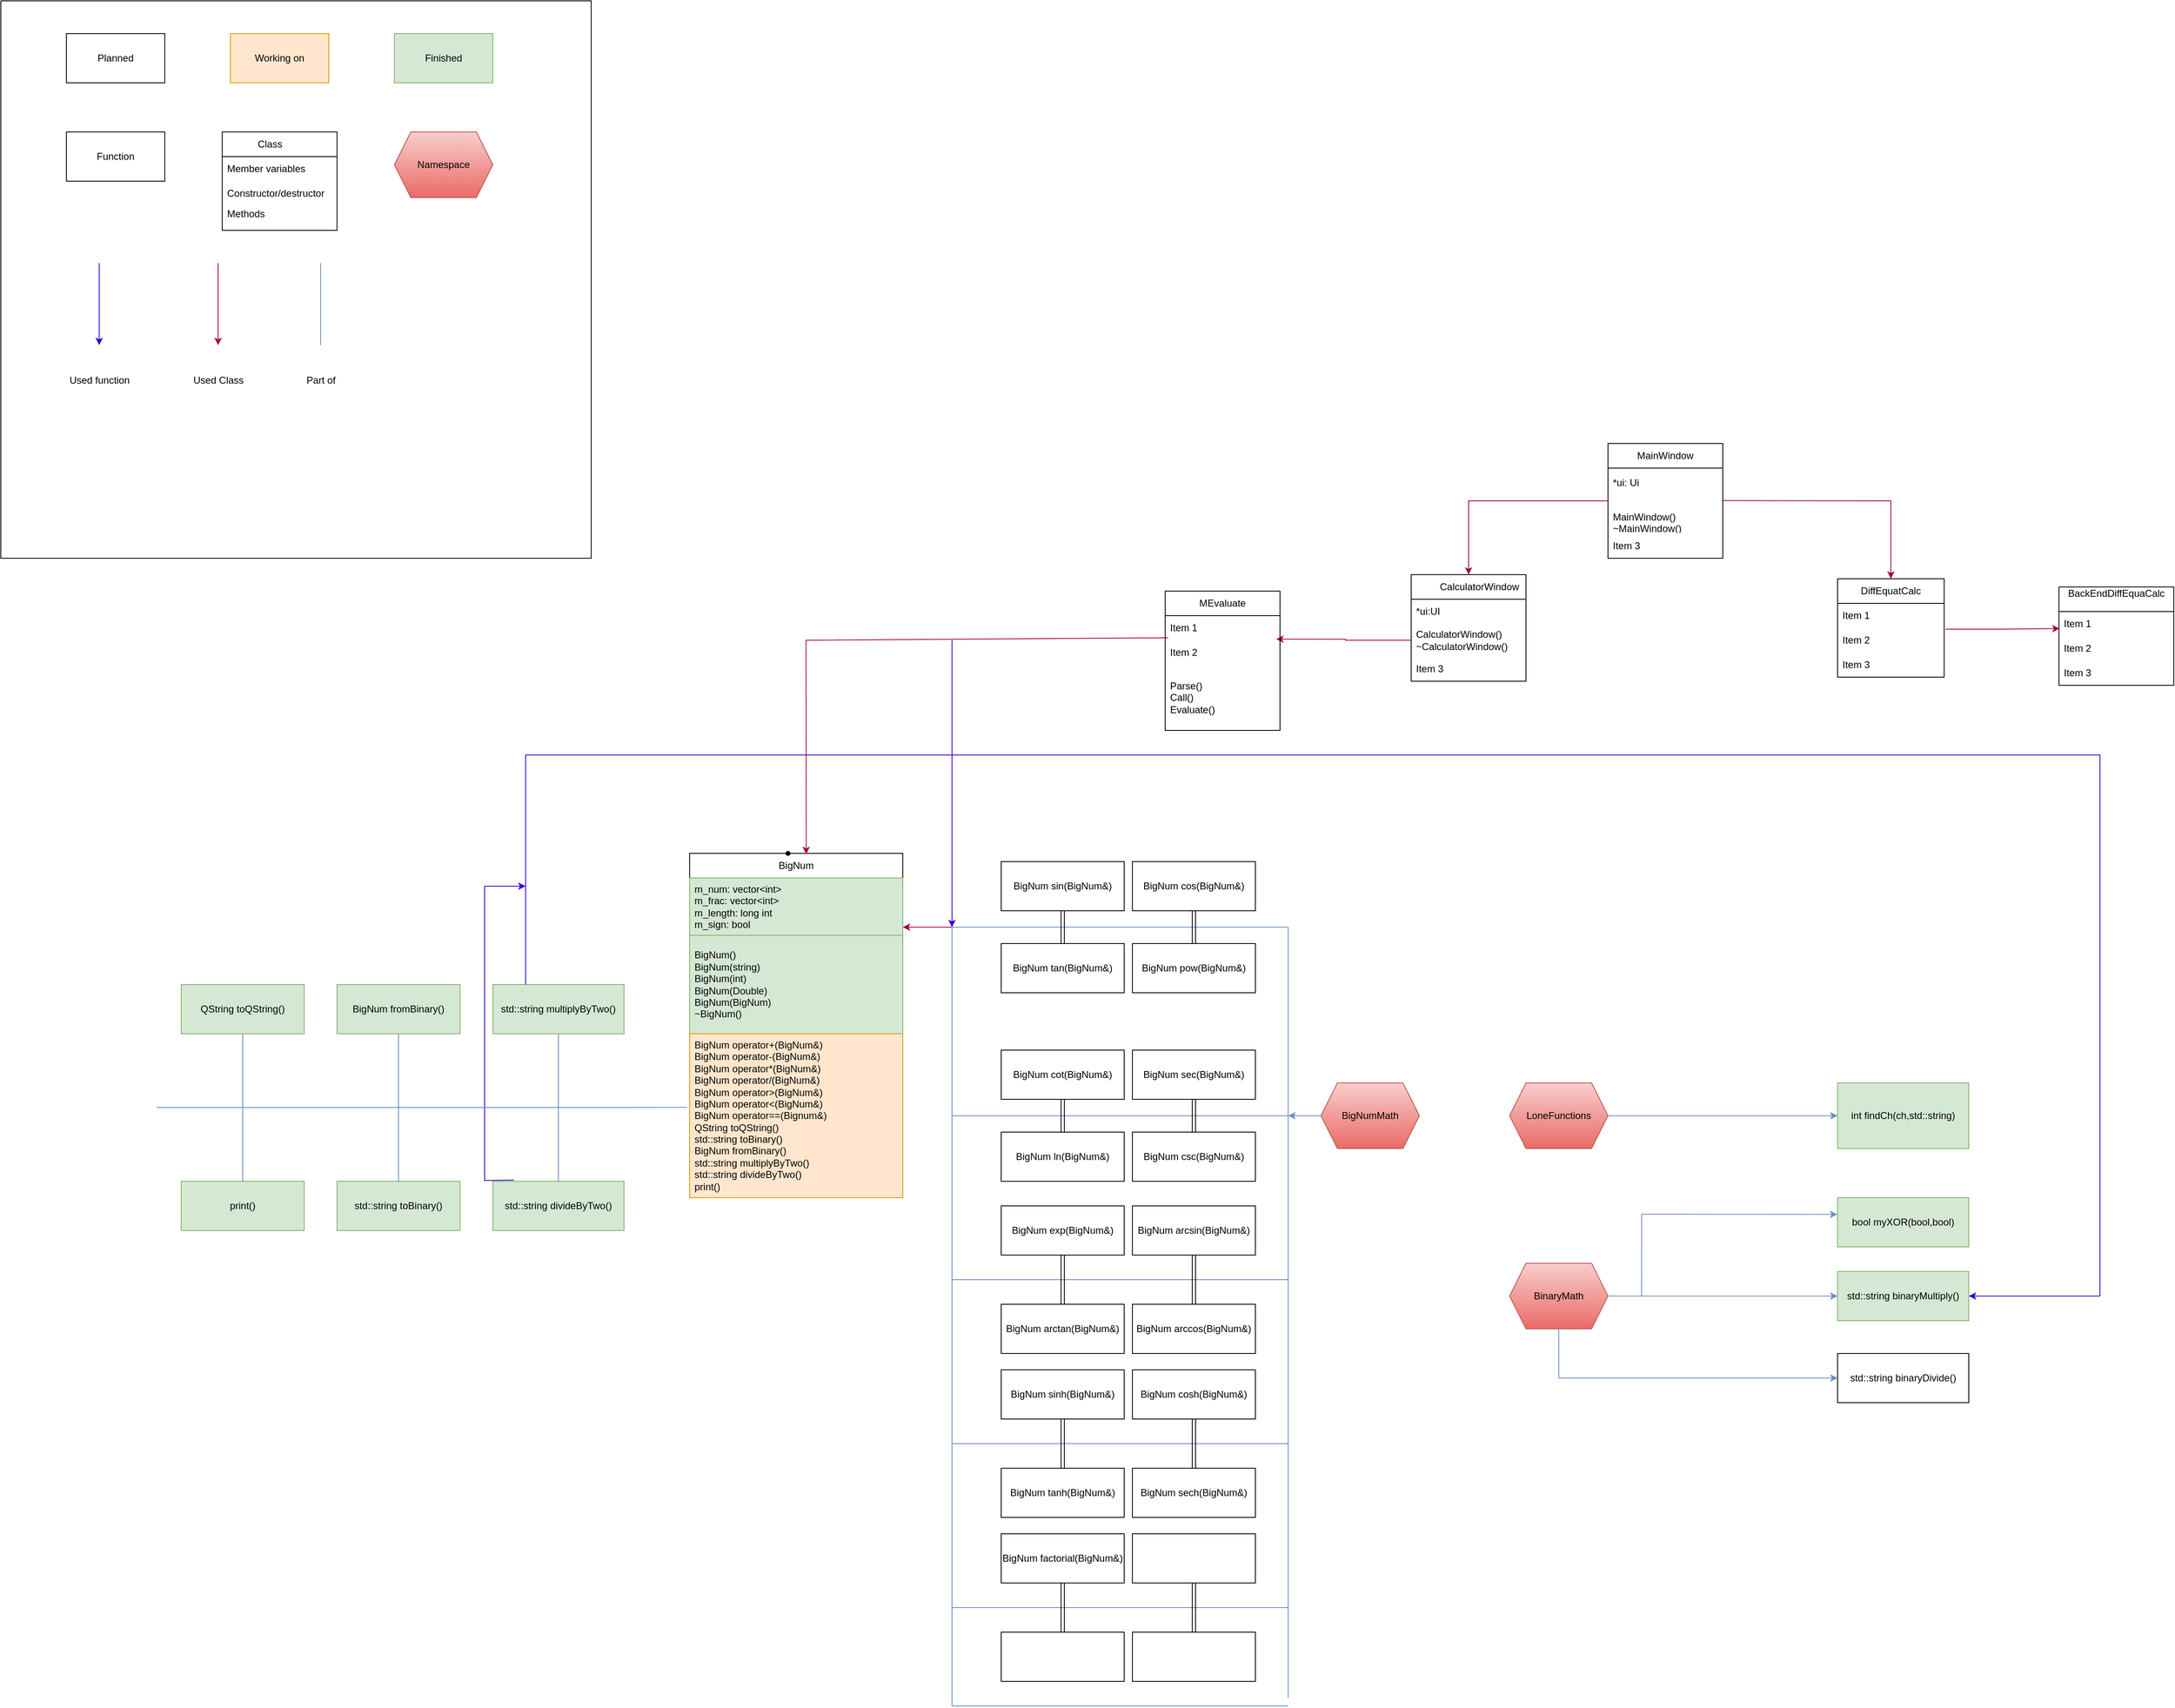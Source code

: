 <mxfile version="25.0.3">
  <diagram name="Page-1" id="wpjNXMdoYafT5c4S4e7b">
    <mxGraphModel dx="2973" dy="2438" grid="1" gridSize="10" guides="1" tooltips="1" connect="1" arrows="1" fold="1" page="1" pageScale="1" pageWidth="850" pageHeight="1100" background="none" math="0" shadow="0">
      <root>
        <mxCell id="0" />
        <mxCell id="1" parent="0" />
        <mxCell id="IW--40aOMqE-fzdoDW7e-1" value="BigNum" style="swimlane;fontStyle=0;childLayout=stackLayout;horizontal=1;startSize=30;horizontalStack=0;resizeParent=1;resizeParentMax=0;resizeLast=0;collapsible=1;marginBottom=0;whiteSpace=wrap;html=1;" vertex="1" parent="1">
          <mxGeometry x="120" y="120" width="260" height="220" as="geometry" />
        </mxCell>
        <mxCell id="IW--40aOMqE-fzdoDW7e-2" value="&lt;div&gt;m_num: vector&amp;lt;int&amp;gt;&lt;/div&gt;&lt;div&gt;m_frac: vector&amp;lt;int&amp;gt;&lt;br&gt;&lt;/div&gt;&lt;div&gt;m_length: long int&lt;/div&gt;&lt;div&gt;m_sign: bool&lt;br&gt;&lt;/div&gt;" style="text;strokeColor=#82b366;fillColor=#d5e8d4;align=left;verticalAlign=middle;spacingLeft=4;spacingRight=4;overflow=hidden;points=[[0,0.5],[1,0.5]];portConstraint=eastwest;rotatable=0;whiteSpace=wrap;html=1;" vertex="1" parent="IW--40aOMqE-fzdoDW7e-1">
          <mxGeometry y="30" width="260" height="70" as="geometry" />
        </mxCell>
        <mxCell id="IW--40aOMqE-fzdoDW7e-3" value="&lt;div&gt;BigNum()&lt;br&gt;&lt;/div&gt;&lt;div&gt;BigNum(string)&lt;/div&gt;&lt;div&gt;BigNum(int)&lt;/div&gt;&lt;div&gt;BigNum(Double)&lt;/div&gt;&lt;div&gt;BigNum(BigNum)&lt;br&gt;&lt;/div&gt;&lt;div&gt;~BigNum()&lt;br&gt;&lt;/div&gt;" style="text;strokeColor=#82b366;fillColor=#d5e8d4;align=left;verticalAlign=middle;spacingLeft=4;spacingRight=4;overflow=hidden;points=[[0,0.5],[1,0.5]];portConstraint=eastwest;rotatable=1;whiteSpace=wrap;html=1;movable=1;resizable=1;deletable=1;editable=1;locked=0;connectable=1;" vertex="1" parent="IW--40aOMqE-fzdoDW7e-1">
          <mxGeometry y="100" width="260" height="120" as="geometry" />
        </mxCell>
        <mxCell id="IW--40aOMqE-fzdoDW7e-9" value="BigNum sin(BigNum&amp;amp;)" style="rounded=0;whiteSpace=wrap;html=1;" vertex="1" parent="1">
          <mxGeometry x="500" y="130" width="150" height="60" as="geometry" />
        </mxCell>
        <mxCell id="IW--40aOMqE-fzdoDW7e-10" value="BigNum cos(BigNum&amp;amp;)" style="rounded=0;whiteSpace=wrap;html=1;" vertex="1" parent="1">
          <mxGeometry x="660" y="130" width="150" height="60" as="geometry" />
        </mxCell>
        <mxCell id="IW--40aOMqE-fzdoDW7e-11" value="BigNum tan(BigNum&amp;amp;)" style="rounded=0;whiteSpace=wrap;html=1;" vertex="1" parent="1">
          <mxGeometry x="500" y="230" width="150" height="60" as="geometry" />
        </mxCell>
        <mxCell id="IW--40aOMqE-fzdoDW7e-12" value="BigNum pow(BigNum&amp;amp;)" style="rounded=0;whiteSpace=wrap;html=1;" vertex="1" parent="1">
          <mxGeometry x="660" y="230" width="150" height="60" as="geometry" />
        </mxCell>
        <mxCell id="IW--40aOMqE-fzdoDW7e-19" value="" style="endArrow=none;html=1;rounded=0;fillColor=#dae8fc;strokeColor=#6c8ebf;" edge="1" parent="1">
          <mxGeometry width="50" height="50" relative="1" as="geometry">
            <mxPoint x="440" y="210" as="sourcePoint" />
            <mxPoint x="850" y="210" as="targetPoint" />
          </mxGeometry>
        </mxCell>
        <mxCell id="IW--40aOMqE-fzdoDW7e-20" value="" style="shape=link;html=1;rounded=0;exitX=0.5;exitY=1;exitDx=0;exitDy=0;" edge="1" parent="1" source="IW--40aOMqE-fzdoDW7e-9">
          <mxGeometry width="100" relative="1" as="geometry">
            <mxPoint x="370" y="390" as="sourcePoint" />
            <mxPoint x="575" y="210" as="targetPoint" />
          </mxGeometry>
        </mxCell>
        <mxCell id="IW--40aOMqE-fzdoDW7e-21" value="" style="shape=link;html=1;rounded=0;entryX=0.5;entryY=0;entryDx=0;entryDy=0;" edge="1" parent="1" target="IW--40aOMqE-fzdoDW7e-11">
          <mxGeometry width="100" relative="1" as="geometry">
            <mxPoint x="575" y="210" as="sourcePoint" />
            <mxPoint x="470" y="390" as="targetPoint" />
          </mxGeometry>
        </mxCell>
        <mxCell id="IW--40aOMqE-fzdoDW7e-22" value="" style="shape=link;html=1;rounded=0;exitX=0.5;exitY=1;exitDx=0;exitDy=0;entryX=0.5;entryY=0;entryDx=0;entryDy=0;" edge="1" parent="1" source="IW--40aOMqE-fzdoDW7e-10" target="IW--40aOMqE-fzdoDW7e-12">
          <mxGeometry width="100" relative="1" as="geometry">
            <mxPoint x="370" y="450" as="sourcePoint" />
            <mxPoint x="470" y="450" as="targetPoint" />
          </mxGeometry>
        </mxCell>
        <mxCell id="IW--40aOMqE-fzdoDW7e-23" value="BigNum cot(BigNum&amp;amp;)" style="rounded=0;whiteSpace=wrap;html=1;" vertex="1" parent="1">
          <mxGeometry x="500" y="360" width="150" height="60" as="geometry" />
        </mxCell>
        <mxCell id="IW--40aOMqE-fzdoDW7e-24" value="BigNum sec(BigNum&amp;amp;)" style="rounded=0;whiteSpace=wrap;html=1;" vertex="1" parent="1">
          <mxGeometry x="660" y="360" width="150" height="60" as="geometry" />
        </mxCell>
        <mxCell id="IW--40aOMqE-fzdoDW7e-25" value="BigNum ln(BigNum&amp;amp;)" style="rounded=0;whiteSpace=wrap;html=1;" vertex="1" parent="1">
          <mxGeometry x="500" y="460" width="150" height="60" as="geometry" />
        </mxCell>
        <mxCell id="IW--40aOMqE-fzdoDW7e-26" value="BigNum csc(BigNum&amp;amp;)" style="rounded=0;whiteSpace=wrap;html=1;" vertex="1" parent="1">
          <mxGeometry x="660" y="460" width="150" height="60" as="geometry" />
        </mxCell>
        <mxCell id="IW--40aOMqE-fzdoDW7e-27" value="" style="endArrow=none;html=1;rounded=0;fillColor=#dae8fc;strokeColor=#6c8ebf;" edge="1" parent="1">
          <mxGeometry width="50" height="50" relative="1" as="geometry">
            <mxPoint x="440" y="440" as="sourcePoint" />
            <mxPoint x="440" y="210" as="targetPoint" />
          </mxGeometry>
        </mxCell>
        <mxCell id="IW--40aOMqE-fzdoDW7e-28" value="" style="endArrow=none;html=1;rounded=0;fillColor=#dae8fc;strokeColor=#6c8ebf;" edge="1" parent="1">
          <mxGeometry width="50" height="50" relative="1" as="geometry">
            <mxPoint x="850" y="440" as="sourcePoint" />
            <mxPoint x="440" y="440" as="targetPoint" />
          </mxGeometry>
        </mxCell>
        <mxCell id="IW--40aOMqE-fzdoDW7e-29" value="" style="shape=link;html=1;rounded=0;entryX=0.5;entryY=1;entryDx=0;entryDy=0;exitX=0.5;exitY=0;exitDx=0;exitDy=0;" edge="1" parent="1" source="IW--40aOMqE-fzdoDW7e-25" target="IW--40aOMqE-fzdoDW7e-23">
          <mxGeometry width="100" relative="1" as="geometry">
            <mxPoint x="370" y="450" as="sourcePoint" />
            <mxPoint x="470" y="450" as="targetPoint" />
          </mxGeometry>
        </mxCell>
        <mxCell id="IW--40aOMqE-fzdoDW7e-30" value="" style="shape=link;html=1;rounded=0;exitX=0.5;exitY=1;exitDx=0;exitDy=0;entryX=0.5;entryY=0;entryDx=0;entryDy=0;" edge="1" parent="1" source="IW--40aOMqE-fzdoDW7e-24" target="IW--40aOMqE-fzdoDW7e-26">
          <mxGeometry width="100" relative="1" as="geometry">
            <mxPoint x="370" y="450" as="sourcePoint" />
            <mxPoint x="470" y="450" as="targetPoint" />
          </mxGeometry>
        </mxCell>
        <mxCell id="IW--40aOMqE-fzdoDW7e-31" value="" style="endArrow=none;html=1;rounded=0;fillColor=#dae8fc;strokeColor=#6c8ebf;" edge="1" parent="1">
          <mxGeometry width="50" height="50" relative="1" as="geometry">
            <mxPoint x="440" y="640" as="sourcePoint" />
            <mxPoint x="440" y="440" as="targetPoint" />
          </mxGeometry>
        </mxCell>
        <mxCell id="IW--40aOMqE-fzdoDW7e-32" value="" style="endArrow=none;html=1;rounded=0;fillColor=#dae8fc;strokeColor=#6c8ebf;" edge="1" parent="1">
          <mxGeometry width="50" height="50" relative="1" as="geometry">
            <mxPoint x="440" y="640" as="sourcePoint" />
            <mxPoint x="850" y="640" as="targetPoint" />
          </mxGeometry>
        </mxCell>
        <mxCell id="IW--40aOMqE-fzdoDW7e-33" value="BigNum exp(BigNum&amp;amp;)" style="rounded=0;whiteSpace=wrap;html=1;" vertex="1" parent="1">
          <mxGeometry x="500" y="550" width="150" height="60" as="geometry" />
        </mxCell>
        <mxCell id="IW--40aOMqE-fzdoDW7e-34" value="BigNum arcsin(BigNum&amp;amp;)" style="rounded=0;whiteSpace=wrap;html=1;" vertex="1" parent="1">
          <mxGeometry x="660" y="550" width="150" height="60" as="geometry" />
        </mxCell>
        <mxCell id="IW--40aOMqE-fzdoDW7e-35" value="BigNum arctan(BigNum&amp;amp;)" style="rounded=0;whiteSpace=wrap;html=1;" vertex="1" parent="1">
          <mxGeometry x="500" y="670" width="150" height="60" as="geometry" />
        </mxCell>
        <mxCell id="IW--40aOMqE-fzdoDW7e-36" value="BigNum arccos(BigNum&amp;amp;)" style="rounded=0;whiteSpace=wrap;html=1;" vertex="1" parent="1">
          <mxGeometry x="660" y="670" width="150" height="60" as="geometry" />
        </mxCell>
        <mxCell id="IW--40aOMqE-fzdoDW7e-37" value="" style="shape=link;html=1;rounded=0;exitX=0.5;exitY=0;exitDx=0;exitDy=0;entryX=0.5;entryY=1;entryDx=0;entryDy=0;" edge="1" parent="1" source="IW--40aOMqE-fzdoDW7e-35" target="IW--40aOMqE-fzdoDW7e-33">
          <mxGeometry width="100" relative="1" as="geometry">
            <mxPoint x="370" y="450" as="sourcePoint" />
            <mxPoint x="470" y="450" as="targetPoint" />
          </mxGeometry>
        </mxCell>
        <mxCell id="IW--40aOMqE-fzdoDW7e-38" value="" style="shape=link;html=1;rounded=0;entryX=0.5;entryY=0;entryDx=0;entryDy=0;exitX=0.5;exitY=1;exitDx=0;exitDy=0;" edge="1" parent="1" source="IW--40aOMqE-fzdoDW7e-34" target="IW--40aOMqE-fzdoDW7e-36">
          <mxGeometry width="100" relative="1" as="geometry">
            <mxPoint x="370" y="450" as="sourcePoint" />
            <mxPoint x="470" y="450" as="targetPoint" />
          </mxGeometry>
        </mxCell>
        <mxCell id="IW--40aOMqE-fzdoDW7e-39" value="" style="endArrow=none;html=1;rounded=0;fillColor=#dae8fc;strokeColor=#6c8ebf;" edge="1" parent="1">
          <mxGeometry width="50" height="50" relative="1" as="geometry">
            <mxPoint x="850" y="640" as="sourcePoint" />
            <mxPoint x="850" y="210" as="targetPoint" />
          </mxGeometry>
        </mxCell>
        <mxCell id="IW--40aOMqE-fzdoDW7e-40" value="" style="endArrow=none;html=1;rounded=0;" edge="1" parent="1" target="IW--40aOMqE-fzdoDW7e-41">
          <mxGeometry width="50" height="50" relative="1" as="geometry">
            <mxPoint x="880" y="440" as="sourcePoint" />
            <mxPoint x="850" y="440" as="targetPoint" />
          </mxGeometry>
        </mxCell>
        <mxCell id="IW--40aOMqE-fzdoDW7e-42" value="" style="edgeStyle=orthogonalEdgeStyle;rounded=0;orthogonalLoop=1;jettySize=auto;html=1;fillColor=#dae8fc;strokeColor=#6c8ebf;" edge="1" parent="1" source="IW--40aOMqE-fzdoDW7e-41">
          <mxGeometry relative="1" as="geometry">
            <mxPoint x="850" y="440" as="targetPoint" />
          </mxGeometry>
        </mxCell>
        <mxCell id="IW--40aOMqE-fzdoDW7e-41" value="&lt;div&gt;BigNumMath&lt;br&gt;&lt;/div&gt;" style="shape=hexagon;perimeter=hexagonPerimeter2;whiteSpace=wrap;html=1;fixedSize=1;fillColor=#f8cecc;gradientColor=#ea6b66;strokeColor=#b85450;" vertex="1" parent="1">
          <mxGeometry x="890" y="400" width="120" height="80" as="geometry" />
        </mxCell>
        <mxCell id="IW--40aOMqE-fzdoDW7e-43" value="" style="endArrow=none;html=1;rounded=0;fillColor=#dae8fc;strokeColor=#6c8ebf;" edge="1" parent="1">
          <mxGeometry width="50" height="50" relative="1" as="geometry">
            <mxPoint x="440" y="840" as="sourcePoint" />
            <mxPoint x="440" y="640" as="targetPoint" />
          </mxGeometry>
        </mxCell>
        <mxCell id="IW--40aOMqE-fzdoDW7e-4" value="&lt;div&gt;BigNum operator+(BigNum&amp;amp;)&lt;br&gt;&lt;/div&gt;&lt;div&gt;BigNum operator-(BigNum&amp;amp;)&lt;/div&gt;&lt;div&gt;BigNum operator*(BigNum&amp;amp;)&lt;/div&gt;&lt;div&gt;BigNum operator/(BigNum&amp;amp;)&lt;/div&gt;&lt;div&gt;BigNum operator&amp;gt;(BigNum&amp;amp;)&lt;/div&gt;&lt;div&gt;BigNum operator&amp;lt;(BigNum&amp;amp;)&lt;/div&gt;&lt;div&gt;BigNum operator==(Bignum&amp;amp;)&lt;br&gt;&lt;/div&gt;&lt;div&gt;QString toQString()&lt;/div&gt;&lt;div&gt;std::string toBinary()&lt;/div&gt;&lt;div&gt;BigNum fromBinary()&lt;br&gt;&lt;/div&gt;&lt;div&gt;std::string multiplyByTwo()&lt;/div&gt;&lt;div&gt;std::string divideByTwo()&lt;br&gt;&lt;/div&gt;&lt;div&gt;print()&lt;br&gt;&lt;/div&gt;" style="text;strokeColor=#d79b00;fillColor=#ffe6cc;align=left;verticalAlign=middle;spacingLeft=4;spacingRight=4;overflow=hidden;points=[[0,0.5],[1,0.5]];portConstraint=eastwest;rotatable=1;whiteSpace=wrap;html=1;movable=1;resizable=1;deletable=1;editable=1;locked=0;connectable=1;" vertex="1" parent="1">
          <mxGeometry x="120" y="340" width="260" height="200" as="geometry" />
        </mxCell>
        <mxCell id="IW--40aOMqE-fzdoDW7e-44" value="" style="endArrow=none;html=1;rounded=0;fillColor=#dae8fc;strokeColor=#6c8ebf;" edge="1" parent="1">
          <mxGeometry width="50" height="50" relative="1" as="geometry">
            <mxPoint x="440" y="840" as="sourcePoint" />
            <mxPoint x="850" y="840" as="targetPoint" />
          </mxGeometry>
        </mxCell>
        <mxCell id="IW--40aOMqE-fzdoDW7e-45" value="BigNum sinh(BigNum&amp;amp;)" style="rounded=0;whiteSpace=wrap;html=1;" vertex="1" parent="1">
          <mxGeometry x="500" y="750" width="150" height="60" as="geometry" />
        </mxCell>
        <mxCell id="IW--40aOMqE-fzdoDW7e-46" value="BigNum cosh(BigNum&amp;amp;)" style="rounded=0;whiteSpace=wrap;html=1;" vertex="1" parent="1">
          <mxGeometry x="660" y="750" width="150" height="60" as="geometry" />
        </mxCell>
        <mxCell id="IW--40aOMqE-fzdoDW7e-47" value="BigNum tanh(BigNum&amp;amp;)" style="rounded=0;whiteSpace=wrap;html=1;" vertex="1" parent="1">
          <mxGeometry x="500" y="870" width="150" height="60" as="geometry" />
        </mxCell>
        <mxCell id="IW--40aOMqE-fzdoDW7e-48" value="BigNum sech(BigNum&amp;amp;)" style="rounded=0;whiteSpace=wrap;html=1;" vertex="1" parent="1">
          <mxGeometry x="660" y="870" width="150" height="60" as="geometry" />
        </mxCell>
        <mxCell id="IW--40aOMqE-fzdoDW7e-49" value="" style="shape=link;html=1;rounded=0;exitX=0.5;exitY=0;exitDx=0;exitDy=0;entryX=0.5;entryY=1;entryDx=0;entryDy=0;" edge="1" parent="1" source="IW--40aOMqE-fzdoDW7e-47" target="IW--40aOMqE-fzdoDW7e-45">
          <mxGeometry width="100" relative="1" as="geometry">
            <mxPoint x="370" y="650" as="sourcePoint" />
            <mxPoint x="470" y="650" as="targetPoint" />
          </mxGeometry>
        </mxCell>
        <mxCell id="IW--40aOMqE-fzdoDW7e-50" value="" style="shape=link;html=1;rounded=0;entryX=0.5;entryY=0;entryDx=0;entryDy=0;exitX=0.5;exitY=1;exitDx=0;exitDy=0;" edge="1" parent="1" source="IW--40aOMqE-fzdoDW7e-46" target="IW--40aOMqE-fzdoDW7e-48">
          <mxGeometry width="100" relative="1" as="geometry">
            <mxPoint x="370" y="650" as="sourcePoint" />
            <mxPoint x="470" y="650" as="targetPoint" />
          </mxGeometry>
        </mxCell>
        <mxCell id="IW--40aOMqE-fzdoDW7e-51" value="" style="endArrow=none;html=1;rounded=0;fillColor=#dae8fc;strokeColor=#6c8ebf;" edge="1" parent="1">
          <mxGeometry width="50" height="50" relative="1" as="geometry">
            <mxPoint x="850" y="640" as="sourcePoint" />
            <mxPoint x="850" y="840" as="targetPoint" />
          </mxGeometry>
        </mxCell>
        <mxCell id="IW--40aOMqE-fzdoDW7e-64" value="" style="edgeStyle=orthogonalEdgeStyle;rounded=0;orthogonalLoop=1;jettySize=auto;html=1;fillColor=#d80073;strokeColor=#A50040;" edge="1" parent="1" source="IW--40aOMqE-fzdoDW7e-52" target="IW--40aOMqE-fzdoDW7e-60">
          <mxGeometry relative="1" as="geometry" />
        </mxCell>
        <mxCell id="IW--40aOMqE-fzdoDW7e-52" value="MainWindow" style="swimlane;fontStyle=0;childLayout=stackLayout;horizontal=1;startSize=30;horizontalStack=0;resizeParent=1;resizeParentMax=0;resizeLast=0;collapsible=1;marginBottom=0;whiteSpace=wrap;html=1;" vertex="1" parent="1">
          <mxGeometry x="1240" y="-380" width="140" height="140" as="geometry" />
        </mxCell>
        <mxCell id="IW--40aOMqE-fzdoDW7e-53" value="&lt;div&gt;*ui: Ui&lt;br&gt;&lt;/div&gt;&lt;div&gt;&lt;br&gt;&lt;/div&gt;" style="text;strokeColor=none;fillColor=none;align=left;verticalAlign=middle;spacingLeft=4;spacingRight=4;overflow=hidden;points=[[0,0.5],[1,0.5]];portConstraint=eastwest;rotatable=0;whiteSpace=wrap;html=1;" vertex="1" parent="IW--40aOMqE-fzdoDW7e-52">
          <mxGeometry y="30" width="140" height="50" as="geometry" />
        </mxCell>
        <mxCell id="IW--40aOMqE-fzdoDW7e-54" value="&lt;div&gt;MainWindow()&lt;/div&gt;&lt;div&gt;~MainWindow()&lt;br&gt;&lt;/div&gt;" style="text;strokeColor=none;fillColor=none;align=left;verticalAlign=middle;spacingLeft=4;spacingRight=4;overflow=hidden;points=[[0,0.5],[1,0.5]];portConstraint=eastwest;rotatable=0;whiteSpace=wrap;html=1;" vertex="1" parent="IW--40aOMqE-fzdoDW7e-52">
          <mxGeometry y="80" width="140" height="30" as="geometry" />
        </mxCell>
        <mxCell id="IW--40aOMqE-fzdoDW7e-55" value="Item 3" style="text;strokeColor=none;fillColor=none;align=left;verticalAlign=middle;spacingLeft=4;spacingRight=4;overflow=hidden;points=[[0,0.5],[1,0.5]];portConstraint=eastwest;rotatable=0;whiteSpace=wrap;html=1;" vertex="1" parent="IW--40aOMqE-fzdoDW7e-52">
          <mxGeometry y="110" width="140" height="30" as="geometry" />
        </mxCell>
        <mxCell id="IW--40aOMqE-fzdoDW7e-60" value="&lt;span style=&quot;white-space: pre;&quot;&gt;&#x9;&lt;/span&gt;CalculatorWindow" style="swimlane;fontStyle=0;childLayout=stackLayout;horizontal=1;startSize=30;horizontalStack=0;resizeParent=1;resizeParentMax=0;resizeLast=0;collapsible=1;marginBottom=0;whiteSpace=wrap;html=1;" vertex="1" parent="1">
          <mxGeometry x="1000" y="-220" width="140" height="130" as="geometry" />
        </mxCell>
        <mxCell id="IW--40aOMqE-fzdoDW7e-61" value="*ui:UI" style="text;strokeColor=none;fillColor=none;align=left;verticalAlign=middle;spacingLeft=4;spacingRight=4;overflow=hidden;points=[[0,0.5],[1,0.5]];portConstraint=eastwest;rotatable=0;whiteSpace=wrap;html=1;" vertex="1" parent="IW--40aOMqE-fzdoDW7e-60">
          <mxGeometry y="30" width="140" height="30" as="geometry" />
        </mxCell>
        <mxCell id="IW--40aOMqE-fzdoDW7e-62" value="&lt;div&gt;CalculatorWindow()&lt;/div&gt;&lt;div&gt;~CalculatorWindow()&lt;br&gt;&lt;/div&gt;" style="text;strokeColor=none;fillColor=none;align=left;verticalAlign=middle;spacingLeft=4;spacingRight=4;overflow=hidden;points=[[0,0.5],[1,0.5]];portConstraint=eastwest;rotatable=0;whiteSpace=wrap;html=1;" vertex="1" parent="IW--40aOMqE-fzdoDW7e-60">
          <mxGeometry y="60" width="140" height="40" as="geometry" />
        </mxCell>
        <mxCell id="IW--40aOMqE-fzdoDW7e-63" value="Item 3" style="text;strokeColor=none;fillColor=none;align=left;verticalAlign=middle;spacingLeft=4;spacingRight=4;overflow=hidden;points=[[0,0.5],[1,0.5]];portConstraint=eastwest;rotatable=0;whiteSpace=wrap;html=1;" vertex="1" parent="IW--40aOMqE-fzdoDW7e-60">
          <mxGeometry y="100" width="140" height="30" as="geometry" />
        </mxCell>
        <mxCell id="IW--40aOMqE-fzdoDW7e-66" value="" style="shape=waypoint;sketch=0;size=6;pointerEvents=1;points=[];fillColor=default;resizable=0;rotatable=0;perimeter=centerPerimeter;snapToPoint=1;fontStyle=0;startSize=30;" vertex="1" parent="1">
          <mxGeometry x="230" y="110" width="20" height="20" as="geometry" />
        </mxCell>
        <mxCell id="IW--40aOMqE-fzdoDW7e-76" value="" style="edgeStyle=orthogonalEdgeStyle;rounded=0;orthogonalLoop=1;jettySize=auto;html=1;fillColor=#d80073;strokeColor=#A50040;entryX=0.967;entryY=0.956;entryDx=0;entryDy=0;entryPerimeter=0;" edge="1" parent="1" source="IW--40aOMqE-fzdoDW7e-62" target="IW--40aOMqE-fzdoDW7e-181">
          <mxGeometry relative="1" as="geometry">
            <mxPoint x="845.0" y="-140" as="targetPoint" />
          </mxGeometry>
        </mxCell>
        <mxCell id="IW--40aOMqE-fzdoDW7e-78" value="" style="endArrow=classic;html=1;rounded=0;entryX=0.547;entryY=0.004;entryDx=0;entryDy=0;entryPerimeter=0;fillColor=#d80073;strokeColor=#A50040;exitX=0.026;exitY=-0.1;exitDx=0;exitDy=0;exitPerimeter=0;" edge="1" parent="1" source="IW--40aOMqE-fzdoDW7e-182" target="IW--40aOMqE-fzdoDW7e-1">
          <mxGeometry width="50" height="50" relative="1" as="geometry">
            <mxPoint x="690" y="-140" as="sourcePoint" />
            <mxPoint x="900" y="160" as="targetPoint" />
            <Array as="points">
              <mxPoint x="262" y="-140" />
            </Array>
          </mxGeometry>
        </mxCell>
        <mxCell id="IW--40aOMqE-fzdoDW7e-80" value="&lt;div&gt;&lt;br&gt;&lt;/div&gt;&lt;div&gt;LoneFunctions&lt;/div&gt;&lt;div&gt;&lt;br&gt;&lt;/div&gt;" style="shape=hexagon;perimeter=hexagonPerimeter2;whiteSpace=wrap;html=1;fixedSize=1;fillColor=#f8cecc;gradientColor=#ea6b66;strokeColor=#b85450;" vertex="1" parent="1">
          <mxGeometry x="1120" y="400" width="120" height="80" as="geometry" />
        </mxCell>
        <mxCell id="IW--40aOMqE-fzdoDW7e-81" value="int findCh(ch,std::string)" style="rounded=0;whiteSpace=wrap;html=1;fillColor=#d5e8d4;strokeColor=#82b366;" vertex="1" parent="1">
          <mxGeometry x="1520" y="400" width="160" height="80" as="geometry" />
        </mxCell>
        <mxCell id="IW--40aOMqE-fzdoDW7e-82" value="" style="edgeStyle=orthogonalEdgeStyle;rounded=0;orthogonalLoop=1;jettySize=auto;html=1;fillColor=#dae8fc;strokeColor=#6c8ebf;" edge="1" parent="1" source="IW--40aOMqE-fzdoDW7e-80" target="IW--40aOMqE-fzdoDW7e-81">
          <mxGeometry relative="1" as="geometry" />
        </mxCell>
        <mxCell id="IW--40aOMqE-fzdoDW7e-83" value="" style="endArrow=none;html=1;rounded=0;fillColor=#dae8fc;strokeColor=#6c8ebf;" edge="1" parent="1">
          <mxGeometry width="50" height="50" relative="1" as="geometry">
            <mxPoint x="440" y="1040" as="sourcePoint" />
            <mxPoint x="440" y="840" as="targetPoint" />
          </mxGeometry>
        </mxCell>
        <mxCell id="IW--40aOMqE-fzdoDW7e-84" value="" style="endArrow=none;html=1;rounded=0;fillColor=#dae8fc;strokeColor=#6c8ebf;" edge="1" parent="1">
          <mxGeometry width="50" height="50" relative="1" as="geometry">
            <mxPoint x="850" y="1150" as="sourcePoint" />
            <mxPoint x="850" y="840" as="targetPoint" />
          </mxGeometry>
        </mxCell>
        <mxCell id="IW--40aOMqE-fzdoDW7e-86" value="BigNum factorial(BigNum&amp;amp;)" style="rounded=0;whiteSpace=wrap;html=1;" vertex="1" parent="1">
          <mxGeometry x="500" y="950" width="150" height="60" as="geometry" />
        </mxCell>
        <mxCell id="IW--40aOMqE-fzdoDW7e-87" value="" style="rounded=0;whiteSpace=wrap;html=1;" vertex="1" parent="1">
          <mxGeometry x="660" y="950" width="150" height="60" as="geometry" />
        </mxCell>
        <mxCell id="IW--40aOMqE-fzdoDW7e-88" value="" style="endArrow=none;html=1;rounded=0;fillColor=#dae8fc;strokeColor=#6c8ebf;" edge="1" parent="1">
          <mxGeometry width="50" height="50" relative="1" as="geometry">
            <mxPoint x="440" y="1160" as="sourcePoint" />
            <mxPoint x="850" y="1160" as="targetPoint" />
          </mxGeometry>
        </mxCell>
        <mxCell id="IW--40aOMqE-fzdoDW7e-89" value="" style="rounded=0;whiteSpace=wrap;html=1;" vertex="1" parent="1">
          <mxGeometry x="500" y="1070" width="150" height="60" as="geometry" />
        </mxCell>
        <mxCell id="IW--40aOMqE-fzdoDW7e-90" value="" style="rounded=0;whiteSpace=wrap;html=1;" vertex="1" parent="1">
          <mxGeometry x="660" y="1070" width="150" height="60" as="geometry" />
        </mxCell>
        <mxCell id="IW--40aOMqE-fzdoDW7e-91" value="" style="endArrow=none;html=1;rounded=0;fillColor=#dae8fc;strokeColor=#6c8ebf;" edge="1" parent="1">
          <mxGeometry width="50" height="50" relative="1" as="geometry">
            <mxPoint x="440" y="1160" as="sourcePoint" />
            <mxPoint x="440" y="1040" as="targetPoint" />
            <Array as="points">
              <mxPoint x="440" y="1040" />
            </Array>
          </mxGeometry>
        </mxCell>
        <mxCell id="IW--40aOMqE-fzdoDW7e-93" value="" style="endArrow=none;html=1;rounded=0;fillColor=#dae8fc;strokeColor=#6c8ebf;" edge="1" parent="1">
          <mxGeometry width="50" height="50" relative="1" as="geometry">
            <mxPoint x="440" y="1040" as="sourcePoint" />
            <mxPoint x="850" y="1040" as="targetPoint" />
          </mxGeometry>
        </mxCell>
        <mxCell id="IW--40aOMqE-fzdoDW7e-94" value="" style="shape=link;html=1;rounded=0;exitX=0.5;exitY=1;exitDx=0;exitDy=0;entryX=0.5;entryY=0;entryDx=0;entryDy=0;" edge="1" parent="1" source="IW--40aOMqE-fzdoDW7e-86" target="IW--40aOMqE-fzdoDW7e-89">
          <mxGeometry width="100" relative="1" as="geometry">
            <mxPoint x="700" y="860" as="sourcePoint" />
            <mxPoint x="800" y="860" as="targetPoint" />
          </mxGeometry>
        </mxCell>
        <mxCell id="IW--40aOMqE-fzdoDW7e-95" value="" style="shape=link;html=1;rounded=0;exitX=0.5;exitY=1;exitDx=0;exitDy=0;entryX=0.5;entryY=0;entryDx=0;entryDy=0;" edge="1" parent="1" source="IW--40aOMqE-fzdoDW7e-87" target="IW--40aOMqE-fzdoDW7e-90">
          <mxGeometry width="100" relative="1" as="geometry">
            <mxPoint x="700" y="860" as="sourcePoint" />
            <mxPoint x="800" y="860" as="targetPoint" />
          </mxGeometry>
        </mxCell>
        <mxCell id="IW--40aOMqE-fzdoDW7e-118" value="DiffEquatCalc" style="swimlane;fontStyle=0;childLayout=stackLayout;horizontal=1;startSize=30;horizontalStack=0;resizeParent=1;resizeParentMax=0;resizeLast=0;collapsible=1;marginBottom=0;whiteSpace=wrap;html=1;" vertex="1" parent="1">
          <mxGeometry x="1520" y="-215" width="130" height="120" as="geometry" />
        </mxCell>
        <mxCell id="IW--40aOMqE-fzdoDW7e-119" value="Item 1" style="text;strokeColor=none;fillColor=none;align=left;verticalAlign=middle;spacingLeft=4;spacingRight=4;overflow=hidden;points=[[0,0.5],[1,0.5]];portConstraint=eastwest;rotatable=0;whiteSpace=wrap;html=1;" vertex="1" parent="IW--40aOMqE-fzdoDW7e-118">
          <mxGeometry y="30" width="130" height="30" as="geometry" />
        </mxCell>
        <mxCell id="IW--40aOMqE-fzdoDW7e-120" value="Item 2" style="text;strokeColor=none;fillColor=none;align=left;verticalAlign=middle;spacingLeft=4;spacingRight=4;overflow=hidden;points=[[0,0.5],[1,0.5]];portConstraint=eastwest;rotatable=0;whiteSpace=wrap;html=1;" vertex="1" parent="IW--40aOMqE-fzdoDW7e-118">
          <mxGeometry y="60" width="130" height="30" as="geometry" />
        </mxCell>
        <mxCell id="IW--40aOMqE-fzdoDW7e-121" value="Item 3" style="text;strokeColor=none;fillColor=none;align=left;verticalAlign=middle;spacingLeft=4;spacingRight=4;overflow=hidden;points=[[0,0.5],[1,0.5]];portConstraint=eastwest;rotatable=0;whiteSpace=wrap;html=1;" vertex="1" parent="IW--40aOMqE-fzdoDW7e-118">
          <mxGeometry y="90" width="130" height="30" as="geometry" />
        </mxCell>
        <mxCell id="IW--40aOMqE-fzdoDW7e-123" value="&lt;div&gt;BackEndDiffEquaCalc&lt;/div&gt;&lt;div&gt;&lt;br&gt;&lt;/div&gt;" style="swimlane;fontStyle=0;childLayout=stackLayout;horizontal=1;startSize=30;horizontalStack=0;resizeParent=1;resizeParentMax=0;resizeLast=0;collapsible=1;marginBottom=0;whiteSpace=wrap;html=1;" vertex="1" parent="1">
          <mxGeometry x="1790" y="-205" width="140" height="120" as="geometry" />
        </mxCell>
        <mxCell id="IW--40aOMqE-fzdoDW7e-124" value="Item 1" style="text;strokeColor=none;fillColor=none;align=left;verticalAlign=middle;spacingLeft=4;spacingRight=4;overflow=hidden;points=[[0,0.5],[1,0.5]];portConstraint=eastwest;rotatable=0;whiteSpace=wrap;html=1;" vertex="1" parent="IW--40aOMqE-fzdoDW7e-123">
          <mxGeometry y="30" width="140" height="30" as="geometry" />
        </mxCell>
        <mxCell id="IW--40aOMqE-fzdoDW7e-125" value="Item 2" style="text;strokeColor=none;fillColor=none;align=left;verticalAlign=middle;spacingLeft=4;spacingRight=4;overflow=hidden;points=[[0,0.5],[1,0.5]];portConstraint=eastwest;rotatable=0;whiteSpace=wrap;html=1;" vertex="1" parent="IW--40aOMqE-fzdoDW7e-123">
          <mxGeometry y="60" width="140" height="30" as="geometry" />
        </mxCell>
        <mxCell id="IW--40aOMqE-fzdoDW7e-126" value="Item 3" style="text;strokeColor=none;fillColor=none;align=left;verticalAlign=middle;spacingLeft=4;spacingRight=4;overflow=hidden;points=[[0,0.5],[1,0.5]];portConstraint=eastwest;rotatable=0;whiteSpace=wrap;html=1;" vertex="1" parent="IW--40aOMqE-fzdoDW7e-123">
          <mxGeometry y="90" width="140" height="30" as="geometry" />
        </mxCell>
        <mxCell id="IW--40aOMqE-fzdoDW7e-127" value="" style="edgeStyle=orthogonalEdgeStyle;rounded=0;orthogonalLoop=1;jettySize=auto;html=1;exitX=1.012;exitY=0.049;exitDx=0;exitDy=0;exitPerimeter=0;entryX=0.006;entryY=0.691;entryDx=0;entryDy=0;entryPerimeter=0;fillColor=#d80073;strokeColor=#A50040;" edge="1" parent="1" source="IW--40aOMqE-fzdoDW7e-120" target="IW--40aOMqE-fzdoDW7e-124">
          <mxGeometry relative="1" as="geometry" />
        </mxCell>
        <mxCell id="IW--40aOMqE-fzdoDW7e-128" value="" style="endArrow=classic;html=1;rounded=0;exitX=1;exitY=0.792;exitDx=0;exitDy=0;exitPerimeter=0;entryX=0.5;entryY=0;entryDx=0;entryDy=0;fillColor=#d80073;strokeColor=#A50040;" edge="1" parent="1" source="IW--40aOMqE-fzdoDW7e-53" target="IW--40aOMqE-fzdoDW7e-118">
          <mxGeometry width="50" height="50" relative="1" as="geometry">
            <mxPoint x="1250" y="150" as="sourcePoint" />
            <mxPoint x="1300" y="100" as="targetPoint" />
            <Array as="points">
              <mxPoint x="1585" y="-310" />
            </Array>
          </mxGeometry>
        </mxCell>
        <mxCell id="IW--40aOMqE-fzdoDW7e-132" value="std::string binaryMultiply()" style="rounded=0;whiteSpace=wrap;html=1;fillColor=#d5e8d4;strokeColor=#82b366;" vertex="1" parent="1">
          <mxGeometry x="1520" y="630" width="160" height="60" as="geometry" />
        </mxCell>
        <mxCell id="IW--40aOMqE-fzdoDW7e-133" value="" style="endArrow=none;html=1;rounded=0;exitX=-0.012;exitY=0.449;exitDx=0;exitDy=0;exitPerimeter=0;fillColor=#dae8fc;strokeColor=#6c8ebf;" edge="1" parent="1" source="IW--40aOMqE-fzdoDW7e-4">
          <mxGeometry width="50" height="50" relative="1" as="geometry">
            <mxPoint x="590" y="430" as="sourcePoint" />
            <mxPoint x="-40" y="430" as="targetPoint" />
            <Array as="points">
              <mxPoint x="30" y="430" />
            </Array>
          </mxGeometry>
        </mxCell>
        <mxCell id="IW--40aOMqE-fzdoDW7e-134" value="" style="endArrow=none;html=1;rounded=0;entryX=0.5;entryY=1;entryDx=0;entryDy=0;fillColor=#dae8fc;strokeColor=#6c8ebf;" edge="1" parent="1" target="IW--40aOMqE-fzdoDW7e-136">
          <mxGeometry width="50" height="50" relative="1" as="geometry">
            <mxPoint x="-40" y="430" as="sourcePoint" />
            <mxPoint x="-20" y="360" as="targetPoint" />
          </mxGeometry>
        </mxCell>
        <mxCell id="IW--40aOMqE-fzdoDW7e-135" value="" style="endArrow=none;html=1;rounded=0;fillColor=#dae8fc;strokeColor=#6c8ebf;" edge="1" parent="1">
          <mxGeometry width="50" height="50" relative="1" as="geometry">
            <mxPoint x="-40" y="430" as="sourcePoint" />
            <mxPoint x="-40" y="520" as="targetPoint" />
          </mxGeometry>
        </mxCell>
        <mxCell id="IW--40aOMqE-fzdoDW7e-136" value="&lt;div&gt;std::string multiplyByTwo()&lt;/div&gt;" style="rounded=0;whiteSpace=wrap;html=1;fillColor=#d5e8d4;strokeColor=#82b366;" vertex="1" parent="1">
          <mxGeometry x="-120" y="280" width="160" height="60" as="geometry" />
        </mxCell>
        <mxCell id="IW--40aOMqE-fzdoDW7e-137" value="std::string divideByTwo()" style="rounded=0;whiteSpace=wrap;html=1;fillColor=#d5e8d4;strokeColor=#82b366;" vertex="1" parent="1">
          <mxGeometry x="-120" y="520" width="160" height="60" as="geometry" />
        </mxCell>
        <mxCell id="IW--40aOMqE-fzdoDW7e-140" value="" style="endArrow=classic;html=1;rounded=0;exitX=0.25;exitY=0;exitDx=0;exitDy=0;fillColor=#6a00ff;strokeColor=#3700CC;entryX=1;entryY=0.5;entryDx=0;entryDy=0;" edge="1" parent="1" source="IW--40aOMqE-fzdoDW7e-136" target="IW--40aOMqE-fzdoDW7e-132">
          <mxGeometry width="50" height="50" relative="1" as="geometry">
            <mxPoint x="360" y="470" as="sourcePoint" />
            <mxPoint x="1840" y="650" as="targetPoint" />
            <Array as="points">
              <mxPoint x="-80" />
              <mxPoint x="1840" />
              <mxPoint x="1840" y="660" />
            </Array>
          </mxGeometry>
        </mxCell>
        <mxCell id="IW--40aOMqE-fzdoDW7e-141" value="" style="endArrow=classic;html=1;rounded=0;exitX=0.161;exitY=-0.025;exitDx=0;exitDy=0;exitPerimeter=0;fillColor=#6a00ff;strokeColor=#3700CC;" edge="1" parent="1" source="IW--40aOMqE-fzdoDW7e-137">
          <mxGeometry width="50" height="50" relative="1" as="geometry">
            <mxPoint x="210" y="350" as="sourcePoint" />
            <mxPoint x="-80" y="160" as="targetPoint" />
            <Array as="points">
              <mxPoint x="-130" y="519" />
              <mxPoint x="-130" y="160" />
            </Array>
          </mxGeometry>
        </mxCell>
        <mxCell id="IW--40aOMqE-fzdoDW7e-143" value="BigNum fromBinary()" style="rounded=0;whiteSpace=wrap;html=1;fillColor=#d5e8d4;strokeColor=#82b366;" vertex="1" parent="1">
          <mxGeometry x="-310" y="280" width="150" height="60" as="geometry" />
        </mxCell>
        <mxCell id="IW--40aOMqE-fzdoDW7e-144" value="&lt;div&gt;std::string toBinary()&lt;/div&gt;" style="rounded=0;whiteSpace=wrap;html=1;fillColor=#d5e8d4;strokeColor=#82b366;" vertex="1" parent="1">
          <mxGeometry x="-310" y="520" width="150" height="60" as="geometry" />
        </mxCell>
        <mxCell id="IW--40aOMqE-fzdoDW7e-145" value="" style="endArrow=none;html=1;rounded=0;exitX=0.5;exitY=1;exitDx=0;exitDy=0;entryX=0.5;entryY=0;entryDx=0;entryDy=0;fillColor=#dae8fc;strokeColor=#6c8ebf;" edge="1" parent="1" source="IW--40aOMqE-fzdoDW7e-143" target="IW--40aOMqE-fzdoDW7e-144">
          <mxGeometry width="50" height="50" relative="1" as="geometry">
            <mxPoint x="90" y="450" as="sourcePoint" />
            <mxPoint x="140" y="400" as="targetPoint" />
          </mxGeometry>
        </mxCell>
        <mxCell id="IW--40aOMqE-fzdoDW7e-146" value="" style="endArrow=none;html=1;rounded=0;fillColor=#dae8fc;strokeColor=#6c8ebf;" edge="1" parent="1">
          <mxGeometry width="50" height="50" relative="1" as="geometry">
            <mxPoint x="-40" y="430" as="sourcePoint" />
            <mxPoint x="-530" y="430" as="targetPoint" />
          </mxGeometry>
        </mxCell>
        <mxCell id="IW--40aOMqE-fzdoDW7e-148" value="&lt;div&gt;QString toQString()&lt;/div&gt;" style="rounded=0;whiteSpace=wrap;html=1;fillColor=#d5e8d4;strokeColor=#82b366;" vertex="1" parent="1">
          <mxGeometry x="-500" y="280" width="150" height="60" as="geometry" />
        </mxCell>
        <mxCell id="IW--40aOMqE-fzdoDW7e-149" value="&lt;div&gt;print()&lt;br&gt;&lt;/div&gt;" style="rounded=0;whiteSpace=wrap;html=1;fillColor=#d5e8d4;strokeColor=#82b366;" vertex="1" parent="1">
          <mxGeometry x="-500" y="520" width="150" height="60" as="geometry" />
        </mxCell>
        <mxCell id="IW--40aOMqE-fzdoDW7e-150" value="" style="endArrow=none;html=1;rounded=0;exitX=0.5;exitY=1;exitDx=0;exitDy=0;entryX=0.5;entryY=0;entryDx=0;entryDy=0;fillColor=#dae8fc;strokeColor=#6c8ebf;" edge="1" parent="1" source="IW--40aOMqE-fzdoDW7e-148" target="IW--40aOMqE-fzdoDW7e-149">
          <mxGeometry width="50" height="50" relative="1" as="geometry">
            <mxPoint x="-100" y="450" as="sourcePoint" />
            <mxPoint x="-50" y="400" as="targetPoint" />
          </mxGeometry>
        </mxCell>
        <mxCell id="IW--40aOMqE-fzdoDW7e-152" value="&lt;div&gt;&lt;br&gt;&lt;/div&gt;&lt;div&gt;BinaryMath&lt;/div&gt;&lt;div&gt;&lt;br&gt;&lt;/div&gt;" style="shape=hexagon;perimeter=hexagonPerimeter2;whiteSpace=wrap;html=1;fixedSize=1;fillColor=#f8cecc;strokeColor=#b85450;gradientColor=#ea6b66;" vertex="1" parent="1">
          <mxGeometry x="1120" y="620" width="120" height="80" as="geometry" />
        </mxCell>
        <mxCell id="IW--40aOMqE-fzdoDW7e-155" value="" style="endArrow=classic;html=1;rounded=0;exitX=1;exitY=0.5;exitDx=0;exitDy=0;entryX=0;entryY=0.5;entryDx=0;entryDy=0;fillColor=#dae8fc;strokeColor=#6c8ebf;" edge="1" parent="1" source="IW--40aOMqE-fzdoDW7e-152" target="IW--40aOMqE-fzdoDW7e-132">
          <mxGeometry width="50" height="50" relative="1" as="geometry">
            <mxPoint x="1030" y="520" as="sourcePoint" />
            <mxPoint x="1080" y="470" as="targetPoint" />
          </mxGeometry>
        </mxCell>
        <mxCell id="IW--40aOMqE-fzdoDW7e-157" value="std::string binaryDivide()" style="rounded=0;whiteSpace=wrap;html=1;" vertex="1" parent="1">
          <mxGeometry x="1520" y="730" width="160" height="60" as="geometry" />
        </mxCell>
        <mxCell id="IW--40aOMqE-fzdoDW7e-158" value="" style="endArrow=classic;html=1;rounded=0;exitX=0.5;exitY=1;exitDx=0;exitDy=0;entryX=0;entryY=0.5;entryDx=0;entryDy=0;fillColor=#dae8fc;strokeColor=#6c8ebf;" edge="1" parent="1" source="IW--40aOMqE-fzdoDW7e-152" target="IW--40aOMqE-fzdoDW7e-157">
          <mxGeometry width="50" height="50" relative="1" as="geometry">
            <mxPoint x="1050" y="500" as="sourcePoint" />
            <mxPoint x="1100" y="450" as="targetPoint" />
            <Array as="points">
              <mxPoint x="1180" y="760" />
            </Array>
          </mxGeometry>
        </mxCell>
        <mxCell id="IW--40aOMqE-fzdoDW7e-159" value="&lt;div&gt;Planned&lt;/div&gt;" style="rounded=0;whiteSpace=wrap;html=1;" vertex="1" parent="1">
          <mxGeometry x="-640" y="-880" width="120" height="60" as="geometry" />
        </mxCell>
        <mxCell id="IW--40aOMqE-fzdoDW7e-160" value="&lt;div&gt;Working on&lt;/div&gt;" style="rounded=0;whiteSpace=wrap;html=1;fillColor=#ffe6cc;strokeColor=#d79b00;" vertex="1" parent="1">
          <mxGeometry x="-440" y="-880" width="120" height="60" as="geometry" />
        </mxCell>
        <mxCell id="IW--40aOMqE-fzdoDW7e-161" value="&lt;div&gt;Finished&lt;/div&gt;" style="rounded=0;whiteSpace=wrap;html=1;fillColor=#d5e8d4;strokeColor=#82b366;" vertex="1" parent="1">
          <mxGeometry x="-240" y="-880" width="120" height="60" as="geometry" />
        </mxCell>
        <mxCell id="IW--40aOMqE-fzdoDW7e-162" value="&lt;div&gt;Function&lt;/div&gt;" style="rounded=0;whiteSpace=wrap;html=1;" vertex="1" parent="1">
          <mxGeometry x="-640" y="-760" width="120" height="60" as="geometry" />
        </mxCell>
        <mxCell id="IW--40aOMqE-fzdoDW7e-163" value="Class&lt;span style=&quot;white-space: pre;&quot;&gt;&#x9;&lt;/span&gt;" style="swimlane;fontStyle=0;childLayout=stackLayout;horizontal=1;startSize=30;horizontalStack=0;resizeParent=1;resizeParentMax=0;resizeLast=0;collapsible=1;marginBottom=0;whiteSpace=wrap;html=1;" vertex="1" parent="1">
          <mxGeometry x="-450" y="-760" width="140" height="120" as="geometry" />
        </mxCell>
        <mxCell id="IW--40aOMqE-fzdoDW7e-164" value="Member variables" style="text;strokeColor=none;fillColor=none;align=left;verticalAlign=middle;spacingLeft=4;spacingRight=4;overflow=hidden;points=[[0,0.5],[1,0.5]];portConstraint=eastwest;rotatable=0;whiteSpace=wrap;html=1;" vertex="1" parent="IW--40aOMqE-fzdoDW7e-163">
          <mxGeometry y="30" width="140" height="30" as="geometry" />
        </mxCell>
        <mxCell id="IW--40aOMqE-fzdoDW7e-165" value="Constructor/destructor" style="text;strokeColor=none;fillColor=none;align=left;verticalAlign=middle;spacingLeft=4;spacingRight=4;overflow=hidden;points=[[0,0.5],[1,0.5]];portConstraint=eastwest;rotatable=0;whiteSpace=wrap;html=1;" vertex="1" parent="IW--40aOMqE-fzdoDW7e-163">
          <mxGeometry y="60" width="140" height="30" as="geometry" />
        </mxCell>
        <mxCell id="IW--40aOMqE-fzdoDW7e-166" value="&lt;div&gt;Methods&lt;/div&gt;&lt;div&gt;&lt;br&gt;&lt;/div&gt;" style="text;strokeColor=none;fillColor=none;align=left;verticalAlign=middle;spacingLeft=4;spacingRight=4;overflow=hidden;points=[[0,0.5],[1,0.5]];portConstraint=eastwest;rotatable=0;whiteSpace=wrap;html=1;" vertex="1" parent="IW--40aOMqE-fzdoDW7e-163">
          <mxGeometry y="90" width="140" height="30" as="geometry" />
        </mxCell>
        <mxCell id="IW--40aOMqE-fzdoDW7e-167" value="&lt;div&gt;Namespace&lt;/div&gt;" style="shape=hexagon;perimeter=hexagonPerimeter2;whiteSpace=wrap;html=1;fixedSize=1;fillColor=#f8cecc;gradientColor=#ea6b66;strokeColor=#b85450;" vertex="1" parent="1">
          <mxGeometry x="-240" y="-760" width="120" height="80" as="geometry" />
        </mxCell>
        <mxCell id="IW--40aOMqE-fzdoDW7e-168" value="" style="endArrow=classic;html=1;rounded=0;fillColor=#6a00ff;strokeColor=#3700CC;" edge="1" parent="1">
          <mxGeometry width="50" height="50" relative="1" as="geometry">
            <mxPoint x="-600" y="-600" as="sourcePoint" />
            <mxPoint x="-600" y="-500" as="targetPoint" />
            <Array as="points">
              <mxPoint x="-600" y="-510" />
            </Array>
          </mxGeometry>
        </mxCell>
        <mxCell id="IW--40aOMqE-fzdoDW7e-169" value="&lt;div&gt;Used function&lt;/div&gt;" style="text;html=1;align=center;verticalAlign=middle;resizable=0;points=[];autosize=1;strokeColor=none;fillColor=none;" vertex="1" parent="1">
          <mxGeometry x="-650" y="-472" width="100" height="30" as="geometry" />
        </mxCell>
        <mxCell id="IW--40aOMqE-fzdoDW7e-170" value="" style="endArrow=classic;html=1;rounded=0;fillColor=#d80073;strokeColor=#A50040;" edge="1" parent="1">
          <mxGeometry width="50" height="50" relative="1" as="geometry">
            <mxPoint x="-455" y="-600" as="sourcePoint" />
            <mxPoint x="-455" y="-500" as="targetPoint" />
            <Array as="points">
              <mxPoint x="-455" y="-510" />
            </Array>
          </mxGeometry>
        </mxCell>
        <mxCell id="IW--40aOMqE-fzdoDW7e-171" value="&lt;div&gt;Used Class&lt;/div&gt;" style="text;html=1;align=center;verticalAlign=middle;resizable=0;points=[];autosize=1;strokeColor=none;fillColor=none;" vertex="1" parent="1">
          <mxGeometry x="-495" y="-472" width="80" height="30" as="geometry" />
        </mxCell>
        <mxCell id="IW--40aOMqE-fzdoDW7e-172" value="" style="endArrow=classic;html=1;rounded=0;fillColor=#d80073;strokeColor=#A50040;" edge="1" parent="1">
          <mxGeometry width="50" height="50" relative="1" as="geometry">
            <mxPoint x="440" y="210" as="sourcePoint" />
            <mxPoint x="380" y="210" as="targetPoint" />
          </mxGeometry>
        </mxCell>
        <mxCell id="IW--40aOMqE-fzdoDW7e-173" value="" style="endArrow=none;html=1;rounded=0;fillColor=#dae8fc;strokeColor=#6c8ebf;" edge="1" parent="1">
          <mxGeometry width="50" height="50" relative="1" as="geometry">
            <mxPoint x="-330" y="-600" as="sourcePoint" />
            <mxPoint x="-330" y="-500" as="targetPoint" />
          </mxGeometry>
        </mxCell>
        <mxCell id="IW--40aOMqE-fzdoDW7e-174" value="&lt;div&gt;Part of&lt;/div&gt;" style="text;html=1;align=center;verticalAlign=middle;resizable=0;points=[];autosize=1;strokeColor=none;fillColor=none;" vertex="1" parent="1">
          <mxGeometry x="-360" y="-472" width="60" height="30" as="geometry" />
        </mxCell>
        <mxCell id="IW--40aOMqE-fzdoDW7e-175" value="" style="endArrow=none;html=1;rounded=0;" edge="1" parent="1">
          <mxGeometry width="50" height="50" relative="1" as="geometry">
            <mxPoint x="-720" y="-920" as="sourcePoint" />
            <mxPoint x="-720" y="-920" as="targetPoint" />
            <Array as="points">
              <mxPoint x="-720" y="-240" />
              <mxPoint y="-240" />
              <mxPoint y="-920" />
            </Array>
          </mxGeometry>
        </mxCell>
        <mxCell id="IW--40aOMqE-fzdoDW7e-176" value="" style="endArrow=classic;html=1;rounded=0;fillColor=#6a00ff;strokeColor=#3700CC;" edge="1" parent="1">
          <mxGeometry width="50" height="50" relative="1" as="geometry">
            <mxPoint x="440" y="-140" as="sourcePoint" />
            <mxPoint x="440" y="210" as="targetPoint" />
          </mxGeometry>
        </mxCell>
        <mxCell id="IW--40aOMqE-fzdoDW7e-177" value="" style="endArrow=classic;html=1;rounded=0;entryX=-0.002;entryY=0.339;entryDx=0;entryDy=0;entryPerimeter=0;fillColor=#dae8fc;strokeColor=#6c8ebf;" edge="1" parent="1" target="IW--40aOMqE-fzdoDW7e-178">
          <mxGeometry width="50" height="50" relative="1" as="geometry">
            <mxPoint x="1281" y="660" as="sourcePoint" />
            <mxPoint x="1520" y="560.0" as="targetPoint" />
            <Array as="points">
              <mxPoint x="1281.12" y="560.1" />
            </Array>
          </mxGeometry>
        </mxCell>
        <mxCell id="IW--40aOMqE-fzdoDW7e-178" value="bool myXOR(bool,bool)" style="rounded=0;whiteSpace=wrap;html=1;fillColor=#d5e8d4;strokeColor=#82b366;" vertex="1" parent="1">
          <mxGeometry x="1520" y="540" width="160" height="60" as="geometry" />
        </mxCell>
        <mxCell id="IW--40aOMqE-fzdoDW7e-180" value="MEvaluate" style="swimlane;fontStyle=0;childLayout=stackLayout;horizontal=1;startSize=30;horizontalStack=0;resizeParent=1;resizeParentMax=0;resizeLast=0;collapsible=1;marginBottom=0;whiteSpace=wrap;html=1;" vertex="1" parent="1">
          <mxGeometry x="700" y="-200" width="140" height="170" as="geometry" />
        </mxCell>
        <mxCell id="IW--40aOMqE-fzdoDW7e-181" value="Item 1" style="text;strokeColor=none;fillColor=none;align=left;verticalAlign=middle;spacingLeft=4;spacingRight=4;overflow=hidden;points=[[0,0.5],[1,0.5]];portConstraint=eastwest;rotatable=0;whiteSpace=wrap;html=1;" vertex="1" parent="IW--40aOMqE-fzdoDW7e-180">
          <mxGeometry y="30" width="140" height="30" as="geometry" />
        </mxCell>
        <mxCell id="IW--40aOMqE-fzdoDW7e-182" value="Item 2" style="text;strokeColor=none;fillColor=none;align=left;verticalAlign=middle;spacingLeft=4;spacingRight=4;overflow=hidden;points=[[0,0.5],[1,0.5]];portConstraint=eastwest;rotatable=0;whiteSpace=wrap;html=1;" vertex="1" parent="IW--40aOMqE-fzdoDW7e-180">
          <mxGeometry y="60" width="140" height="30" as="geometry" />
        </mxCell>
        <mxCell id="IW--40aOMqE-fzdoDW7e-183" value="&lt;div&gt;Parse()&lt;/div&gt;&lt;div&gt;Call()&lt;/div&gt;&lt;div&gt;Evaluate()&lt;br&gt;&lt;/div&gt;" style="text;strokeColor=none;fillColor=none;align=left;verticalAlign=middle;spacingLeft=4;spacingRight=4;overflow=hidden;points=[[0,0.5],[1,0.5]];portConstraint=eastwest;rotatable=0;whiteSpace=wrap;html=1;" vertex="1" parent="IW--40aOMqE-fzdoDW7e-180">
          <mxGeometry y="90" width="140" height="80" as="geometry" />
        </mxCell>
      </root>
    </mxGraphModel>
  </diagram>
</mxfile>
